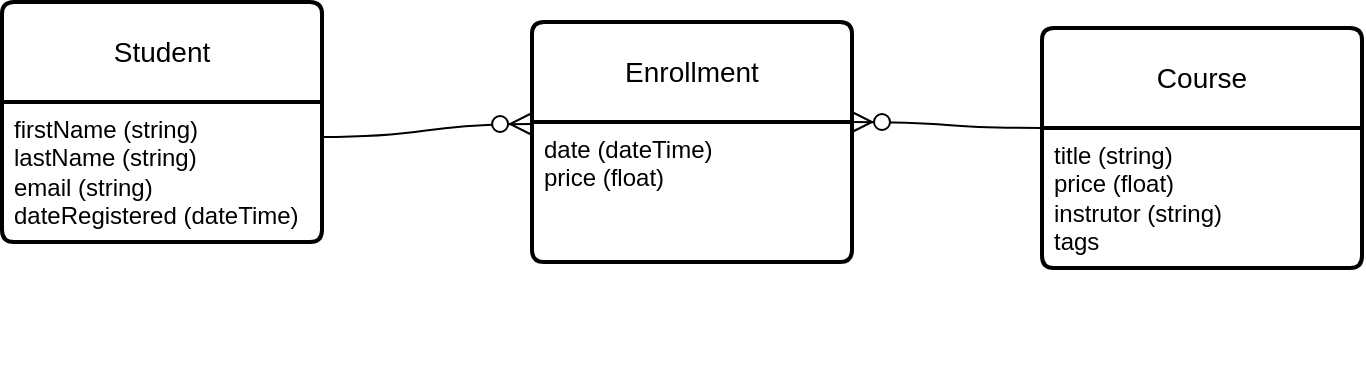 <mxfile version="24.0.7" type="device">
  <diagram name="Page-1" id="peBtfeKRPGwf2uGWrvXT">
    <mxGraphModel dx="1520" dy="494" grid="0" gridSize="10" guides="1" tooltips="1" connect="1" arrows="1" fold="1" page="0" pageScale="1" pageWidth="850" pageHeight="1100" math="0" shadow="0">
      <root>
        <mxCell id="0" />
        <mxCell id="1" parent="0" />
        <mxCell id="eQIvyi-jMVv160Tha08m-7" value="Student" style="swimlane;childLayout=stackLayout;horizontal=1;startSize=50;horizontalStack=0;rounded=1;fontSize=14;fontStyle=0;strokeWidth=2;resizeParent=0;resizeLast=1;shadow=0;dashed=0;align=center;arcSize=4;whiteSpace=wrap;html=1;" vertex="1" parent="1">
          <mxGeometry x="-281" y="32" width="160" height="120" as="geometry" />
        </mxCell>
        <mxCell id="eQIvyi-jMVv160Tha08m-8" value="firstName (string)&lt;div&gt;lastName (string)&lt;/div&gt;&lt;div&gt;email (string)&lt;/div&gt;&lt;div&gt;dateRegistered (dateTime)&lt;br&gt;&lt;div&gt;&lt;br&gt;&lt;/div&gt;&lt;div&gt;&lt;br&gt;&lt;/div&gt;&lt;div&gt;&lt;br&gt;&lt;/div&gt;&lt;div&gt;&lt;br&gt;&lt;/div&gt;&lt;div&gt;&lt;br&gt;&lt;/div&gt;&lt;/div&gt;" style="align=left;strokeColor=none;fillColor=none;spacingLeft=4;fontSize=12;verticalAlign=top;resizable=0;rotatable=0;part=1;html=1;" vertex="1" parent="eQIvyi-jMVv160Tha08m-7">
          <mxGeometry y="50" width="160" height="70" as="geometry" />
        </mxCell>
        <mxCell id="eQIvyi-jMVv160Tha08m-9" value="Course" style="swimlane;childLayout=stackLayout;horizontal=1;startSize=50;horizontalStack=0;rounded=1;fontSize=14;fontStyle=0;strokeWidth=2;resizeParent=0;resizeLast=1;shadow=0;dashed=0;align=center;arcSize=4;whiteSpace=wrap;html=1;" vertex="1" parent="1">
          <mxGeometry x="239" y="45" width="160" height="120" as="geometry">
            <mxRectangle x="239" y="45" width="80" height="50" as="alternateBounds" />
          </mxGeometry>
        </mxCell>
        <mxCell id="eQIvyi-jMVv160Tha08m-10" value="&lt;div&gt;title (string)&lt;/div&gt;&lt;div&gt;price (float)&lt;/div&gt;&lt;div&gt;instrutor (string)&lt;/div&gt;&lt;div&gt;tags&lt;/div&gt;" style="align=left;strokeColor=none;fillColor=none;spacingLeft=4;fontSize=12;verticalAlign=top;resizable=0;rotatable=0;part=1;html=1;" vertex="1" parent="eQIvyi-jMVv160Tha08m-9">
          <mxGeometry y="50" width="160" height="70" as="geometry" />
        </mxCell>
        <mxCell id="eQIvyi-jMVv160Tha08m-11" value="Enrollment" style="swimlane;childLayout=stackLayout;horizontal=1;startSize=50;horizontalStack=0;rounded=1;fontSize=14;fontStyle=0;strokeWidth=2;resizeParent=0;resizeLast=1;shadow=0;dashed=0;align=center;arcSize=4;whiteSpace=wrap;html=1;" vertex="1" parent="1">
          <mxGeometry x="-16" y="42" width="160" height="120" as="geometry" />
        </mxCell>
        <mxCell id="eQIvyi-jMVv160Tha08m-12" value="date (dateTime)&lt;div&gt;price (float)&lt;/div&gt;" style="align=left;strokeColor=none;fillColor=none;spacingLeft=4;fontSize=12;verticalAlign=top;resizable=0;rotatable=0;part=1;html=1;" vertex="1" parent="eQIvyi-jMVv160Tha08m-11">
          <mxGeometry y="50" width="160" height="70" as="geometry" />
        </mxCell>
        <mxCell id="eQIvyi-jMVv160Tha08m-13" value="" style="edgeStyle=entityRelationEdgeStyle;fontSize=12;html=1;endArrow=ERzeroToMany;endFill=1;rounded=0;startSize=8;endSize=8;curved=1;entryX=-0.006;entryY=0.425;entryDx=0;entryDy=0;exitX=1;exitY=0.25;exitDx=0;exitDy=0;entryPerimeter=0;" edge="1" parent="1" source="eQIvyi-jMVv160Tha08m-8" target="eQIvyi-jMVv160Tha08m-11">
          <mxGeometry width="100" height="100" relative="1" as="geometry">
            <mxPoint x="-137" y="149" as="sourcePoint" />
            <mxPoint x="-47" y="244.5" as="targetPoint" />
            <Array as="points">
              <mxPoint x="-81" y="284.5" />
            </Array>
          </mxGeometry>
        </mxCell>
        <mxCell id="eQIvyi-jMVv160Tha08m-14" value="" style="edgeStyle=entityRelationEdgeStyle;fontSize=12;html=1;endArrow=ERzeroToMany;endFill=1;rounded=0;startSize=8;endSize=8;curved=1;entryX=1;entryY=0;entryDx=0;entryDy=0;exitX=0;exitY=0;exitDx=0;exitDy=0;" edge="1" parent="1" source="eQIvyi-jMVv160Tha08m-10" target="eQIvyi-jMVv160Tha08m-12">
          <mxGeometry width="100" height="100" relative="1" as="geometry">
            <mxPoint x="93" y="32" as="sourcePoint" />
            <mxPoint x="182" y="178" as="targetPoint" />
            <Array as="points">
              <mxPoint x="133" y="216.5" />
              <mxPoint x="152" y="85" />
            </Array>
          </mxGeometry>
        </mxCell>
      </root>
    </mxGraphModel>
  </diagram>
</mxfile>
